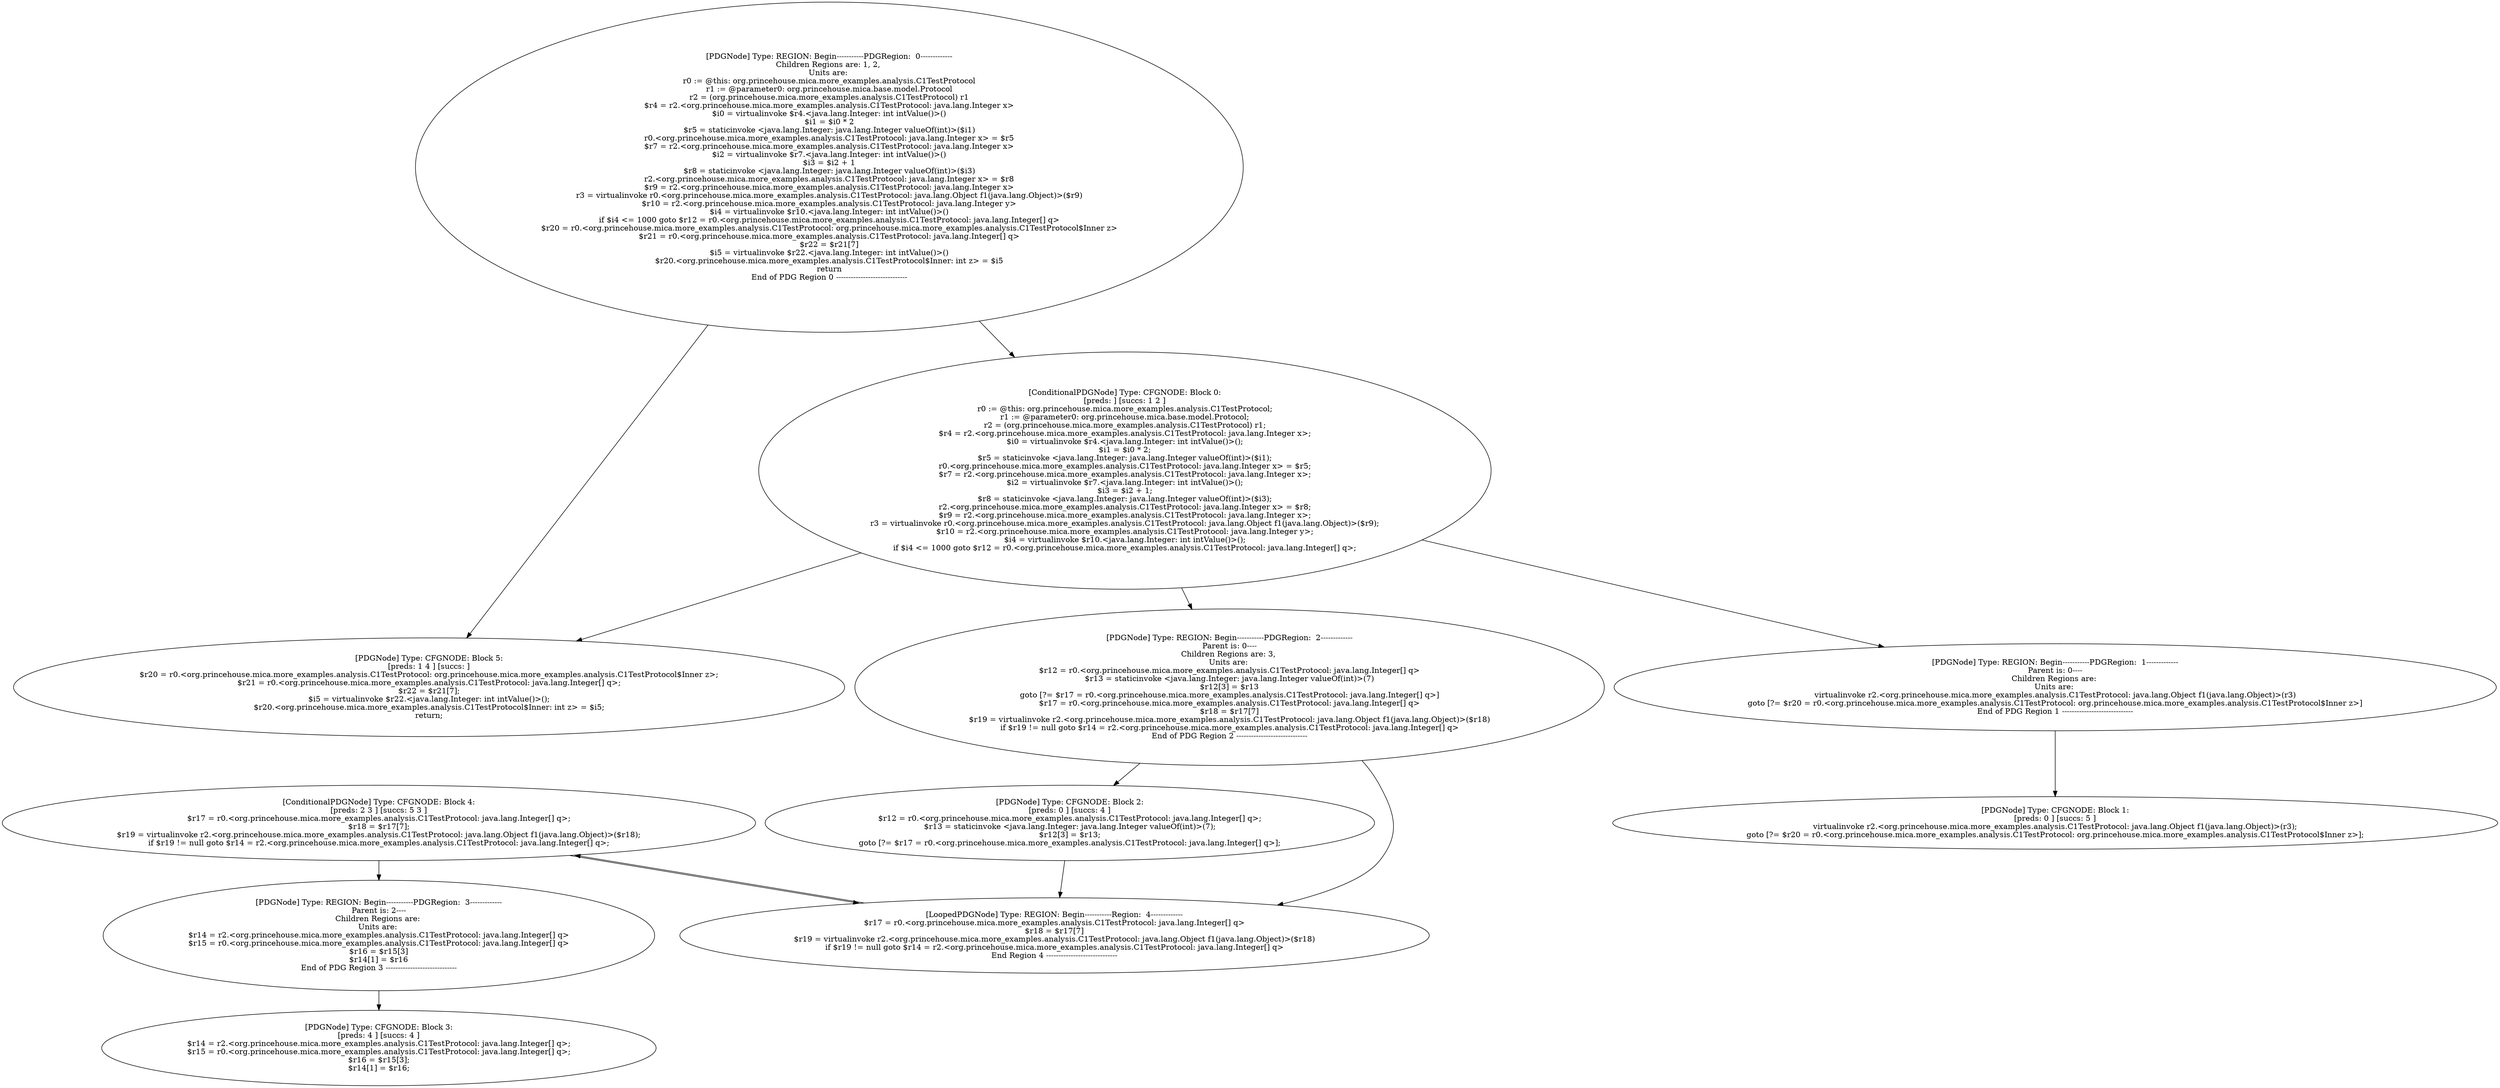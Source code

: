 digraph G {
  382113788 [label = "[PDGNode] Type: REGION: Begin-----------PDGRegion:  3-------------\nParent is: 2----\nChildren Regions are: \nUnits are: \n$r14 = r2.<org.princehouse.mica.more_examples.analysis.C1TestProtocol: java.lang.Integer[] q>\n$r15 = r0.<org.princehouse.mica.more_examples.analysis.C1TestProtocol: java.lang.Integer[] q>\n$r16 = $r15[3]\n$r14[1] = $r16\nEnd of PDG Region 3 -----------------------------\n"];
  1818348371 [label = "[PDGNode] Type: CFGNODE: Block 1:\n[preds: 0 ] [succs: 5 ]\nvirtualinvoke r2.<org.princehouse.mica.more_examples.analysis.C1TestProtocol: java.lang.Object f1(java.lang.Object)>(r3);\ngoto [?= $r20 = r0.<org.princehouse.mica.more_examples.analysis.C1TestProtocol: org.princehouse.mica.more_examples.analysis.C1TestProtocol$Inner z>];\n"];
  391778585 [label = "[PDGNode] Type: CFGNODE: Block 2:\n[preds: 0 ] [succs: 4 ]\n$r12 = r0.<org.princehouse.mica.more_examples.analysis.C1TestProtocol: java.lang.Integer[] q>;\n$r13 = staticinvoke <java.lang.Integer: java.lang.Integer valueOf(int)>(7);\n$r12[3] = $r13;\ngoto [?= $r17 = r0.<org.princehouse.mica.more_examples.analysis.C1TestProtocol: java.lang.Integer[] q>];\n"];
  1384955206 [label = "[PDGNode] Type: REGION: Begin-----------PDGRegion:  0-------------\nChildren Regions are: 1, 2, \nUnits are: \nr0 := @this: org.princehouse.mica.more_examples.analysis.C1TestProtocol\nr1 := @parameter0: org.princehouse.mica.base.model.Protocol\nr2 = (org.princehouse.mica.more_examples.analysis.C1TestProtocol) r1\n$r4 = r2.<org.princehouse.mica.more_examples.analysis.C1TestProtocol: java.lang.Integer x>\n$i0 = virtualinvoke $r4.<java.lang.Integer: int intValue()>()\n$i1 = $i0 * 2\n$r5 = staticinvoke <java.lang.Integer: java.lang.Integer valueOf(int)>($i1)\nr0.<org.princehouse.mica.more_examples.analysis.C1TestProtocol: java.lang.Integer x> = $r5\n$r7 = r2.<org.princehouse.mica.more_examples.analysis.C1TestProtocol: java.lang.Integer x>\n$i2 = virtualinvoke $r7.<java.lang.Integer: int intValue()>()\n$i3 = $i2 + 1\n$r8 = staticinvoke <java.lang.Integer: java.lang.Integer valueOf(int)>($i3)\nr2.<org.princehouse.mica.more_examples.analysis.C1TestProtocol: java.lang.Integer x> = $r8\n$r9 = r2.<org.princehouse.mica.more_examples.analysis.C1TestProtocol: java.lang.Integer x>\nr3 = virtualinvoke r0.<org.princehouse.mica.more_examples.analysis.C1TestProtocol: java.lang.Object f1(java.lang.Object)>($r9)\n$r10 = r2.<org.princehouse.mica.more_examples.analysis.C1TestProtocol: java.lang.Integer y>\n$i4 = virtualinvoke $r10.<java.lang.Integer: int intValue()>()\nif $i4 <= 1000 goto $r12 = r0.<org.princehouse.mica.more_examples.analysis.C1TestProtocol: java.lang.Integer[] q>\n$r20 = r0.<org.princehouse.mica.more_examples.analysis.C1TestProtocol: org.princehouse.mica.more_examples.analysis.C1TestProtocol$Inner z>\n$r21 = r0.<org.princehouse.mica.more_examples.analysis.C1TestProtocol: java.lang.Integer[] q>\n$r22 = $r21[7]\n$i5 = virtualinvoke $r22.<java.lang.Integer: int intValue()>()\n$r20.<org.princehouse.mica.more_examples.analysis.C1TestProtocol$Inner: int z> = $i5\nreturn\nEnd of PDG Region 0 -----------------------------\n"];
  -202541077 [label = "[PDGNode] Type: CFGNODE: Block 5:\n[preds: 1 4 ] [succs: ]\n$r20 = r0.<org.princehouse.mica.more_examples.analysis.C1TestProtocol: org.princehouse.mica.more_examples.analysis.C1TestProtocol$Inner z>;\n$r21 = r0.<org.princehouse.mica.more_examples.analysis.C1TestProtocol: java.lang.Integer[] q>;\n$r22 = $r21[7];\n$i5 = virtualinvoke $r22.<java.lang.Integer: int intValue()>();\n$r20.<org.princehouse.mica.more_examples.analysis.C1TestProtocol$Inner: int z> = $i5;\nreturn;\n"];
  1852424269 [label = "[ConditionalPDGNode] Type: CFGNODE: Block 0:\n[preds: ] [succs: 1 2 ]\nr0 := @this: org.princehouse.mica.more_examples.analysis.C1TestProtocol;\nr1 := @parameter0: org.princehouse.mica.base.model.Protocol;\nr2 = (org.princehouse.mica.more_examples.analysis.C1TestProtocol) r1;\n$r4 = r2.<org.princehouse.mica.more_examples.analysis.C1TestProtocol: java.lang.Integer x>;\n$i0 = virtualinvoke $r4.<java.lang.Integer: int intValue()>();\n$i1 = $i0 * 2;\n$r5 = staticinvoke <java.lang.Integer: java.lang.Integer valueOf(int)>($i1);\nr0.<org.princehouse.mica.more_examples.analysis.C1TestProtocol: java.lang.Integer x> = $r5;\n$r7 = r2.<org.princehouse.mica.more_examples.analysis.C1TestProtocol: java.lang.Integer x>;\n$i2 = virtualinvoke $r7.<java.lang.Integer: int intValue()>();\n$i3 = $i2 + 1;\n$r8 = staticinvoke <java.lang.Integer: java.lang.Integer valueOf(int)>($i3);\nr2.<org.princehouse.mica.more_examples.analysis.C1TestProtocol: java.lang.Integer x> = $r8;\n$r9 = r2.<org.princehouse.mica.more_examples.analysis.C1TestProtocol: java.lang.Integer x>;\nr3 = virtualinvoke r0.<org.princehouse.mica.more_examples.analysis.C1TestProtocol: java.lang.Object f1(java.lang.Object)>($r9);\n$r10 = r2.<org.princehouse.mica.more_examples.analysis.C1TestProtocol: java.lang.Integer y>;\n$i4 = virtualinvoke $r10.<java.lang.Integer: int intValue()>();\nif $i4 <= 1000 goto $r12 = r0.<org.princehouse.mica.more_examples.analysis.C1TestProtocol: java.lang.Integer[] q>;\n"];
  217660084 [label = "[PDGNode] Type: CFGNODE: Block 3:\n[preds: 4 ] [succs: 4 ]\n$r14 = r2.<org.princehouse.mica.more_examples.analysis.C1TestProtocol: java.lang.Integer[] q>;\n$r15 = r0.<org.princehouse.mica.more_examples.analysis.C1TestProtocol: java.lang.Integer[] q>;\n$r16 = $r15[3];\n$r14[1] = $r16;\n"];
  -734361858 [label = "[ConditionalPDGNode] Type: CFGNODE: Block 4:\n[preds: 2 3 ] [succs: 5 3 ]\n$r17 = r0.<org.princehouse.mica.more_examples.analysis.C1TestProtocol: java.lang.Integer[] q>;\n$r18 = $r17[7];\n$r19 = virtualinvoke r2.<org.princehouse.mica.more_examples.analysis.C1TestProtocol: java.lang.Object f1(java.lang.Object)>($r18);\nif $r19 != null goto $r14 = r2.<org.princehouse.mica.more_examples.analysis.C1TestProtocol: java.lang.Integer[] q>;\n"];
  1445110435 [label = "[PDGNode] Type: REGION: Begin-----------PDGRegion:  2-------------\nParent is: 0----\nChildren Regions are: 3, \nUnits are: \n$r12 = r0.<org.princehouse.mica.more_examples.analysis.C1TestProtocol: java.lang.Integer[] q>\n$r13 = staticinvoke <java.lang.Integer: java.lang.Integer valueOf(int)>(7)\n$r12[3] = $r13\ngoto [?= $r17 = r0.<org.princehouse.mica.more_examples.analysis.C1TestProtocol: java.lang.Integer[] q>]\n$r17 = r0.<org.princehouse.mica.more_examples.analysis.C1TestProtocol: java.lang.Integer[] q>\n$r18 = $r17[7]\n$r19 = virtualinvoke r2.<org.princehouse.mica.more_examples.analysis.C1TestProtocol: java.lang.Object f1(java.lang.Object)>($r18)\nif $r19 != null goto $r14 = r2.<org.princehouse.mica.more_examples.analysis.C1TestProtocol: java.lang.Integer[] q>\nEnd of PDG Region 2 -----------------------------\n"];
  -141927004 [label = "[PDGNode] Type: REGION: Begin-----------PDGRegion:  1-------------\nParent is: 0----\nChildren Regions are: \nUnits are: \nvirtualinvoke r2.<org.princehouse.mica.more_examples.analysis.C1TestProtocol: java.lang.Object f1(java.lang.Object)>(r3)\ngoto [?= $r20 = r0.<org.princehouse.mica.more_examples.analysis.C1TestProtocol: org.princehouse.mica.more_examples.analysis.C1TestProtocol$Inner z>]\nEnd of PDG Region 1 -----------------------------\n"];
  -342588151 [label = "[LoopedPDGNode] Type: REGION: Begin-----------Region:  4-------------\n$r17 = r0.<org.princehouse.mica.more_examples.analysis.C1TestProtocol: java.lang.Integer[] q>\n$r18 = $r17[7]\n$r19 = virtualinvoke r2.<org.princehouse.mica.more_examples.analysis.C1TestProtocol: java.lang.Object f1(java.lang.Object)>($r18)\nif $r19 != null goto $r14 = r2.<org.princehouse.mica.more_examples.analysis.C1TestProtocol: java.lang.Integer[] q>\nEnd Region 4 -----------------------------\n"];
  382113788 -> 217660084;
  391778585 -> -342588151;
  1384955206 -> 1852424269;
  1384955206 -> -202541077;
  1852424269 -> -141927004;
  1852424269 -> 1445110435;
  1852424269 -> -202541077;
  -734361858 -> 382113788;
  -734361858 -> -342588151;
  1445110435 -> 391778585;
  1445110435 -> -342588151;
  -141927004 -> 1818348371;
  -342588151 -> -734361858;
}
